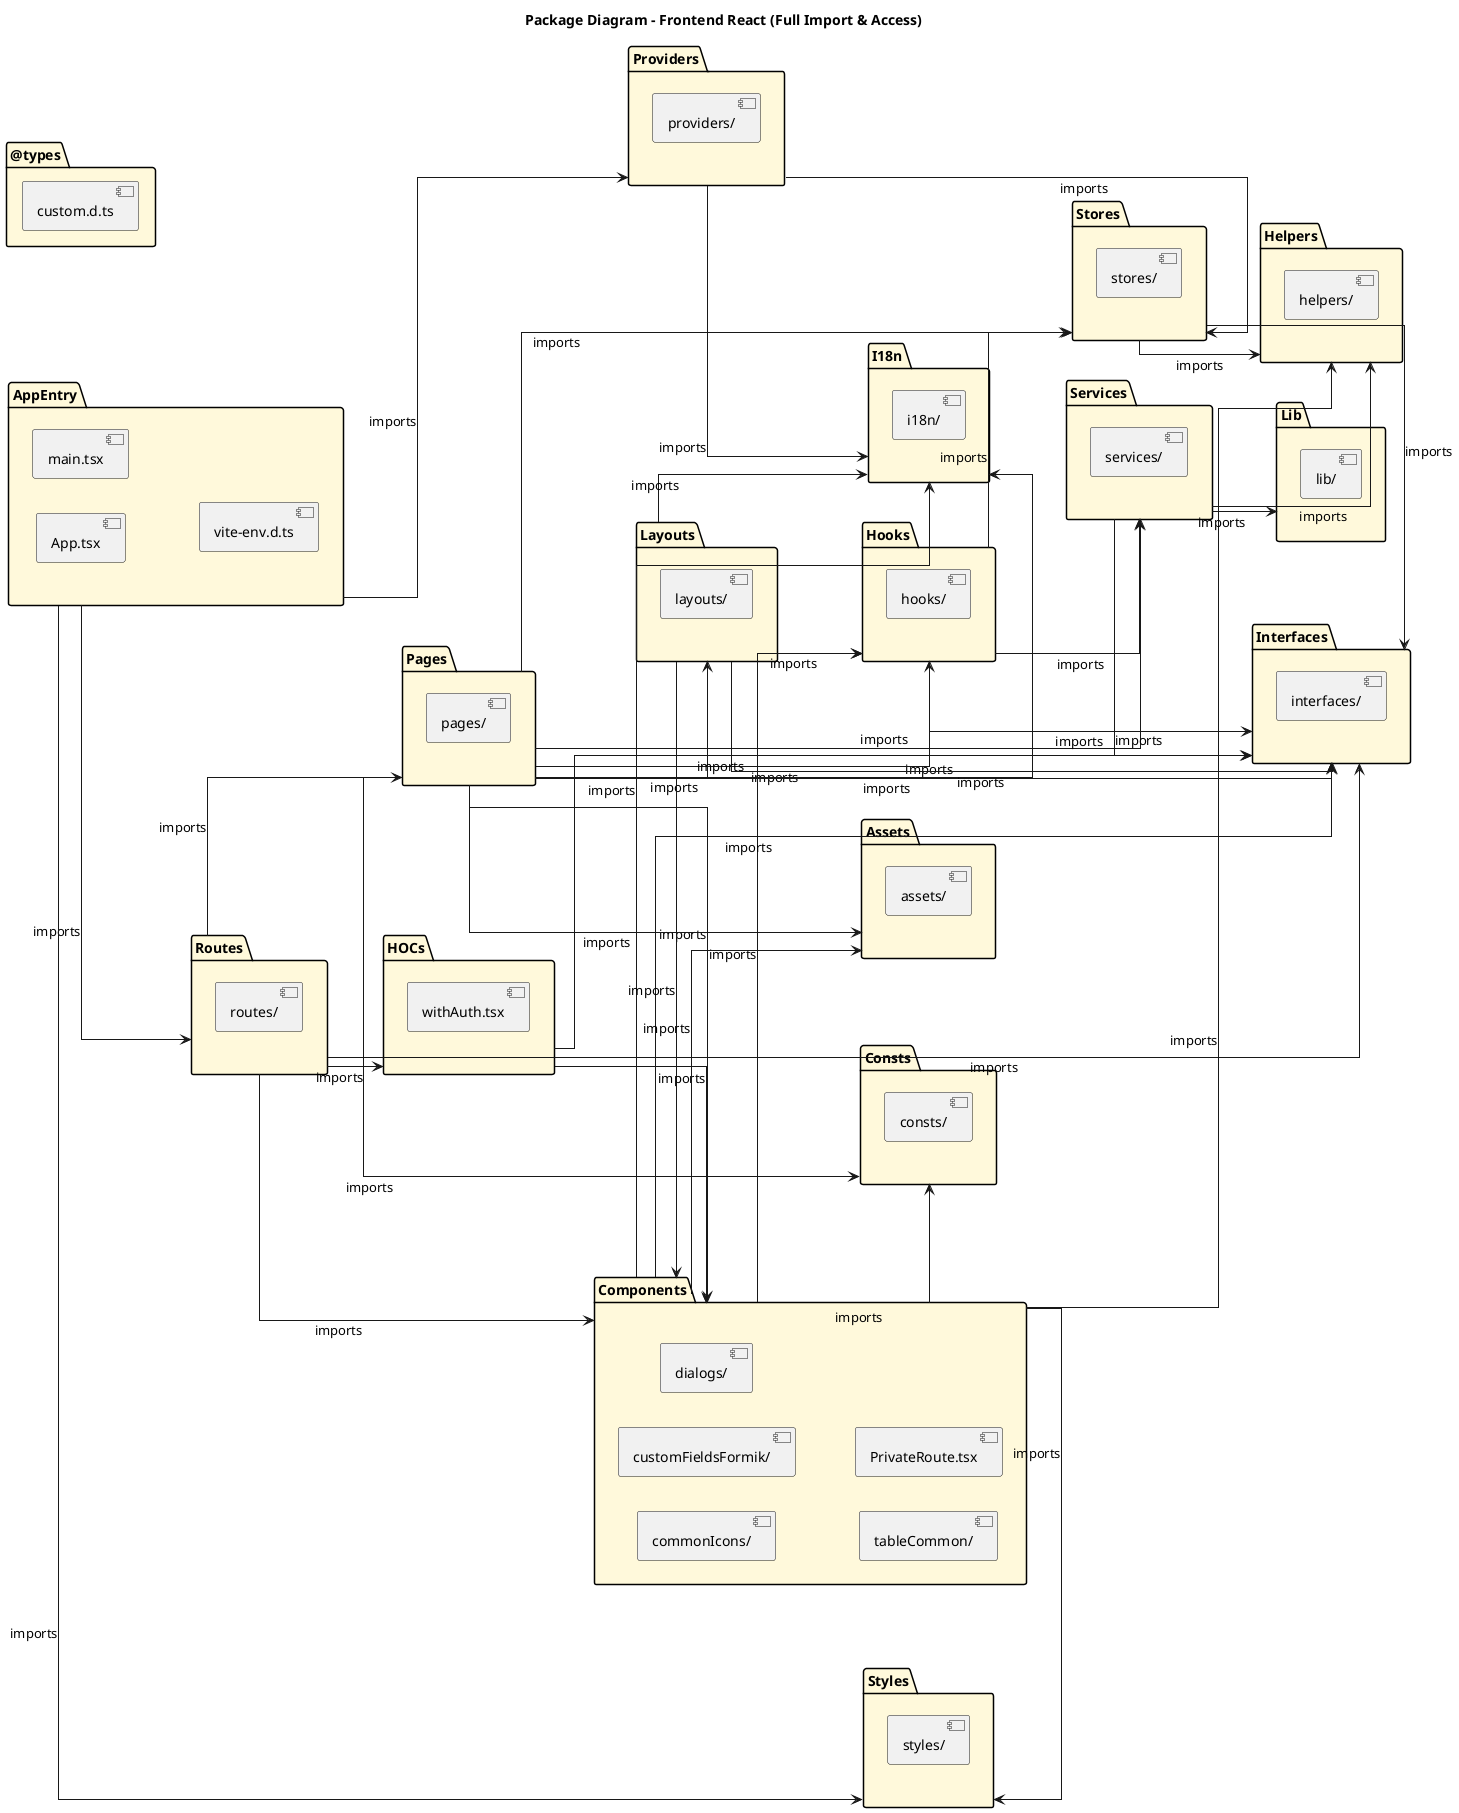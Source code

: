 @startuml
skinparam packageBackgroundColor #FFF9DB
title Package Diagram - Frontend React (Full Import & Access)
left to right direction
skinparam linetype ortho

' === Package definitions ===
package "AppEntry" {
  [App.tsx]
  [main.tsx]
  [vite-env.d.ts]
}

package "@types" {
  [custom.d.ts]
}

package "HOCs" {
  [withAuth.tsx]
}

package "Assets" {
  [assets/]
}

package "Consts" {
  [consts/]
}

package "Helpers" {
  [helpers/]
}

package "Components" {
  [commonIcons/]
  [consts/]
  [customFieldsFormik/]
  [dialogs/]
  [tableCommon/]
  [PrivateRoute.tsx]
}

package "Hooks" {
  [hooks/]
}

package "I18n" {
  [i18n/]
}

package "Interfaces" {
  [interfaces/]
}

package "Layouts" {
  [layouts/]
}

package "Lib" {
  [lib/]
}

package "Pages" {
  [pages/]
}

package "Providers" {
  [providers/]
}

package "Routes" {
  [routes/]
}

package "Services" {
  [services/]
}

package "Stores" {
  [stores/]
}

package "Styles" {
  [styles/]
}

' === Main import/access relationships ===

' App Entry imports
AppEntry --> Providers : imports
AppEntry --> Routes : imports
AppEntry --> Styles : imports

' Routes imports
Routes --> Pages : imports
Routes --> Components : imports
Routes --> HOCs : imports
Routes --> Interfaces : imports

' Pages imports
Pages --> Components : imports
Pages --> Layouts : imports
Pages --> Hooks : imports
Pages --> Services : imports
Pages --> Stores : imports
Pages --> Interfaces : imports
Pages --> I18n : imports

' Components imports
Components --> Hooks : imports
Components --> Interfaces : imports
Components --> I18n : imports
Components --> Styles : imports
Components --> Helpers : imports

' Layouts imports
Layouts --> Components : imports
Layouts --> Hooks : imports
Layouts --> Interfaces : imports
Layouts --> I18n : imports

' Services imports
Services --> Interfaces : imports
Services --> Helpers : imports
Services --> Lib : imports

' Stores imports
Stores --> Interfaces : imports
Stores --> Helpers : imports

' Hooks imports
Hooks --> Services : imports
Hooks --> Stores : imports
Hooks --> Interfaces : imports

' Providers imports
Providers --> Stores : imports
Providers --> I18n : imports

' HOCs imports
HOCs --> Components : imports
HOCs --> Interfaces : imports

' Global imports
Components --> Assets : imports
Components --> Consts : imports
Pages --> Assets : imports
Pages --> Consts : imports

@enduml
